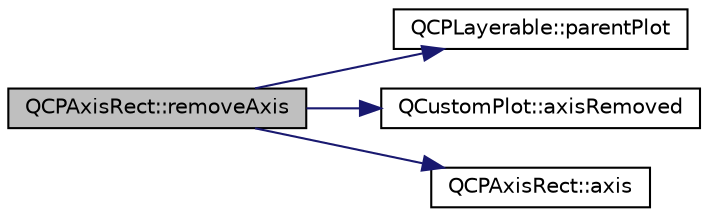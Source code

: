 digraph "QCPAxisRect::removeAxis"
{
  edge [fontname="Helvetica",fontsize="10",labelfontname="Helvetica",labelfontsize="10"];
  node [fontname="Helvetica",fontsize="10",shape=record];
  rankdir="LR";
  Node322 [label="QCPAxisRect::removeAxis",height=0.2,width=0.4,color="black", fillcolor="grey75", style="filled", fontcolor="black"];
  Node322 -> Node323 [color="midnightblue",fontsize="10",style="solid",fontname="Helvetica"];
  Node323 [label="QCPLayerable::parentPlot",height=0.2,width=0.4,color="black", fillcolor="white", style="filled",URL="$d6/d4d/class_q_c_p_layerable.html#a473edb813a4c1929d6b6a8fe3ff3faf7"];
  Node322 -> Node324 [color="midnightblue",fontsize="10",style="solid",fontname="Helvetica"];
  Node324 [label="QCustomPlot::axisRemoved",height=0.2,width=0.4,color="black", fillcolor="white", style="filled",URL="$dd/d9b/class_q_custom_plot.html#a8b46607021c463c94709d3504951cb47"];
  Node322 -> Node325 [color="midnightblue",fontsize="10",style="solid",fontname="Helvetica"];
  Node325 [label="QCPAxisRect::axis",height=0.2,width=0.4,color="black", fillcolor="white", style="filled",URL="$d8/dad/class_q_c_p_axis_rect.html#a583ae4f6d78b601b732183f6cabecbe1"];
}
